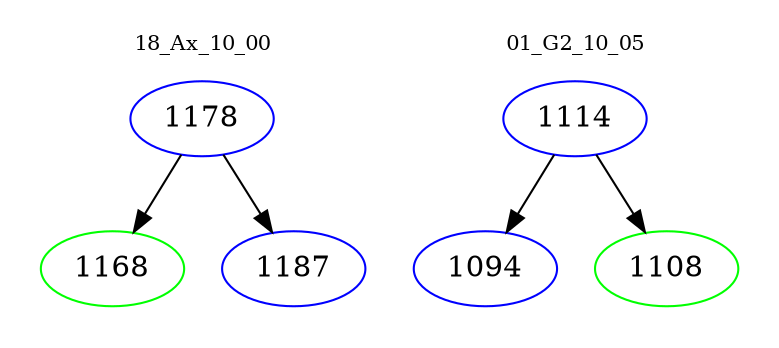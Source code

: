 digraph{
subgraph cluster_0 {
color = white
label = "18_Ax_10_00";
fontsize=10;
T0_1178 [label="1178", color="blue"]
T0_1178 -> T0_1168 [color="black"]
T0_1168 [label="1168", color="green"]
T0_1178 -> T0_1187 [color="black"]
T0_1187 [label="1187", color="blue"]
}
subgraph cluster_1 {
color = white
label = "01_G2_10_05";
fontsize=10;
T1_1114 [label="1114", color="blue"]
T1_1114 -> T1_1094 [color="black"]
T1_1094 [label="1094", color="blue"]
T1_1114 -> T1_1108 [color="black"]
T1_1108 [label="1108", color="green"]
}
}
